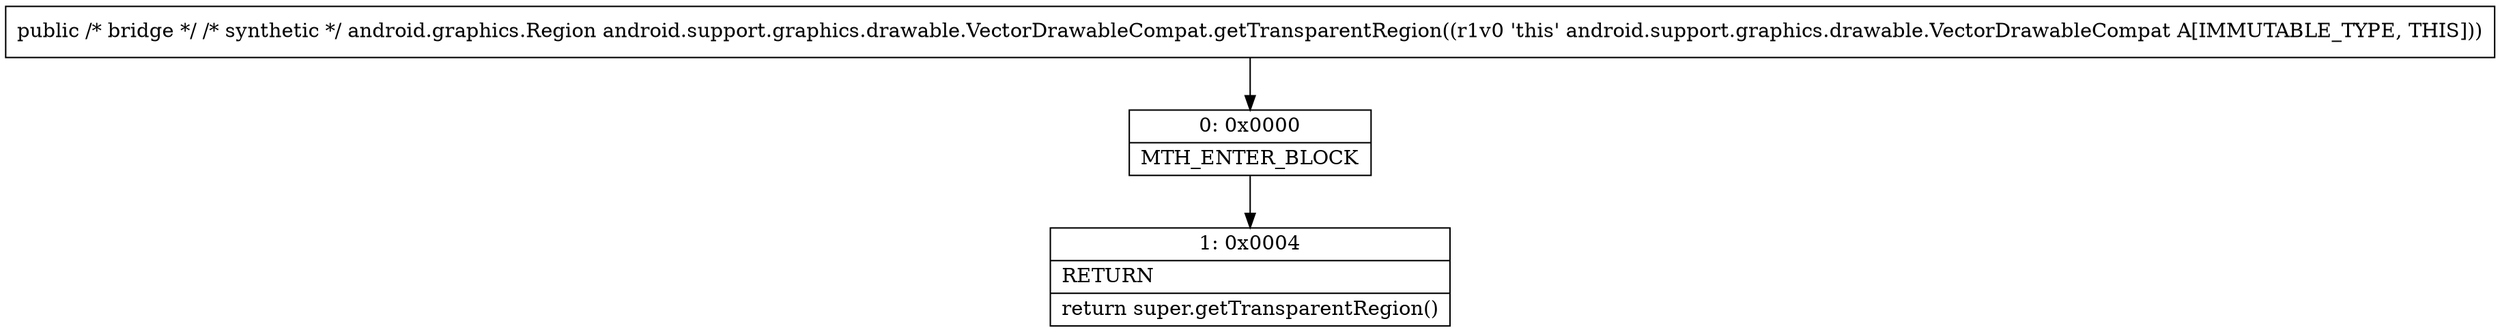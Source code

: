 digraph "CFG forandroid.support.graphics.drawable.VectorDrawableCompat.getTransparentRegion()Landroid\/graphics\/Region;" {
Node_0 [shape=record,label="{0\:\ 0x0000|MTH_ENTER_BLOCK\l}"];
Node_1 [shape=record,label="{1\:\ 0x0004|RETURN\l|return super.getTransparentRegion()\l}"];
MethodNode[shape=record,label="{public \/* bridge *\/ \/* synthetic *\/ android.graphics.Region android.support.graphics.drawable.VectorDrawableCompat.getTransparentRegion((r1v0 'this' android.support.graphics.drawable.VectorDrawableCompat A[IMMUTABLE_TYPE, THIS])) }"];
MethodNode -> Node_0;
Node_0 -> Node_1;
}

